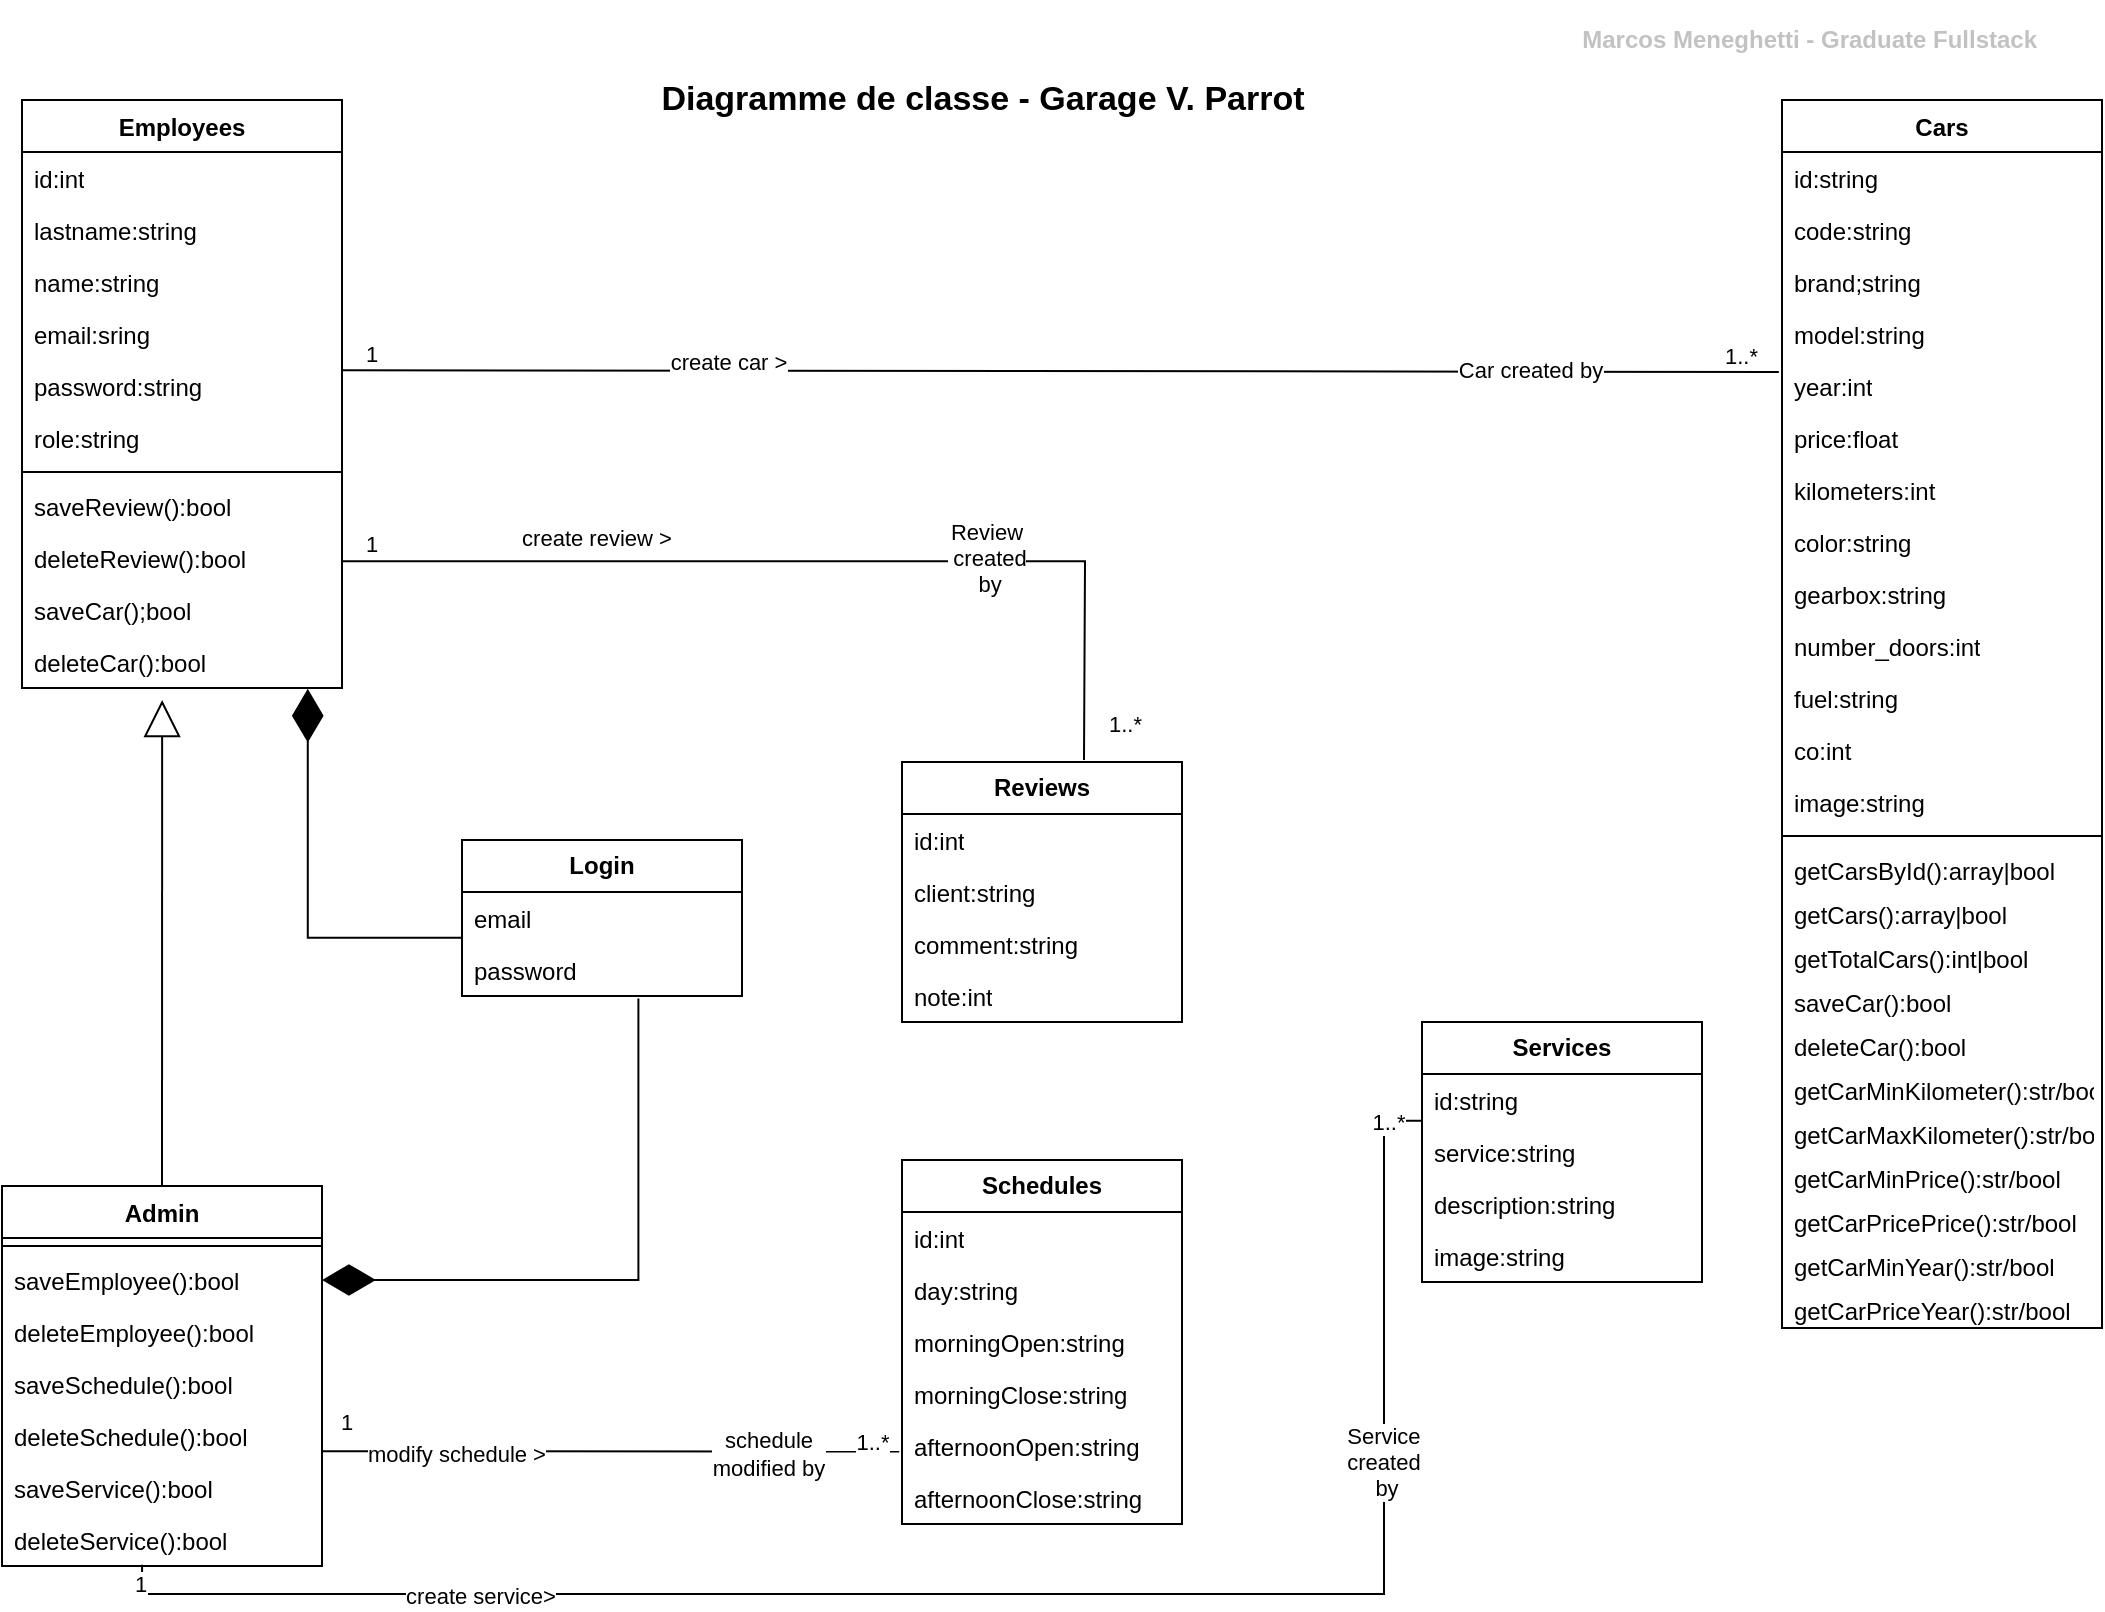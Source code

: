 <mxfile version="21.6.5" type="device">
  <diagram name="Page-1" id="c4acf3e9-155e-7222-9cf6-157b1a14988f">
    <mxGraphModel dx="1036" dy="606" grid="1" gridSize="10" guides="1" tooltips="1" connect="1" arrows="1" fold="1" page="1" pageScale="1" pageWidth="1169" pageHeight="827" background="none" math="0" shadow="0">
      <root>
        <mxCell id="0" />
        <mxCell id="1" parent="0" />
        <mxCell id="53FlVlRFDSj_RtPamVcs-13" value="&lt;b&gt;Services&lt;/b&gt;" style="swimlane;fontStyle=0;childLayout=stackLayout;horizontal=1;startSize=26;fillColor=none;horizontalStack=0;resizeParent=1;resizeParentMax=0;resizeLast=0;collapsible=1;marginBottom=0;whiteSpace=wrap;html=1;" parent="1" vertex="1">
          <mxGeometry x="780" y="524" width="140" height="130" as="geometry" />
        </mxCell>
        <mxCell id="53FlVlRFDSj_RtPamVcs-14" value="id:string" style="text;strokeColor=none;fillColor=none;align=left;verticalAlign=top;spacingLeft=4;spacingRight=4;overflow=hidden;rotatable=0;points=[[0,0.5],[1,0.5]];portConstraint=eastwest;whiteSpace=wrap;html=1;" parent="53FlVlRFDSj_RtPamVcs-13" vertex="1">
          <mxGeometry y="26" width="140" height="26" as="geometry" />
        </mxCell>
        <mxCell id="53FlVlRFDSj_RtPamVcs-15" value="service:string" style="text;strokeColor=none;fillColor=none;align=left;verticalAlign=top;spacingLeft=4;spacingRight=4;overflow=hidden;rotatable=0;points=[[0,0.5],[1,0.5]];portConstraint=eastwest;whiteSpace=wrap;html=1;" parent="53FlVlRFDSj_RtPamVcs-13" vertex="1">
          <mxGeometry y="52" width="140" height="26" as="geometry" />
        </mxCell>
        <mxCell id="53FlVlRFDSj_RtPamVcs-16" value="description:string&lt;br&gt;" style="text;strokeColor=none;fillColor=none;align=left;verticalAlign=top;spacingLeft=4;spacingRight=4;overflow=hidden;rotatable=0;points=[[0,0.5],[1,0.5]];portConstraint=eastwest;whiteSpace=wrap;html=1;" parent="53FlVlRFDSj_RtPamVcs-13" vertex="1">
          <mxGeometry y="78" width="140" height="26" as="geometry" />
        </mxCell>
        <mxCell id="lZW8MPcfNKG7ufnOLVbW-39" value="image:string" style="text;strokeColor=none;fillColor=none;align=left;verticalAlign=top;spacingLeft=4;spacingRight=4;overflow=hidden;rotatable=0;points=[[0,0.5],[1,0.5]];portConstraint=eastwest;whiteSpace=wrap;html=1;" parent="53FlVlRFDSj_RtPamVcs-13" vertex="1">
          <mxGeometry y="104" width="140" height="26" as="geometry" />
        </mxCell>
        <mxCell id="53FlVlRFDSj_RtPamVcs-17" value="&lt;b&gt;Schedules&lt;/b&gt;" style="swimlane;fontStyle=0;childLayout=stackLayout;horizontal=1;startSize=26;fillColor=none;horizontalStack=0;resizeParent=1;resizeParentMax=0;resizeLast=0;collapsible=1;marginBottom=0;whiteSpace=wrap;html=1;" parent="1" vertex="1">
          <mxGeometry x="520" y="593" width="140" height="182" as="geometry" />
        </mxCell>
        <mxCell id="53FlVlRFDSj_RtPamVcs-18" value="id:int" style="text;strokeColor=none;fillColor=none;align=left;verticalAlign=top;spacingLeft=4;spacingRight=4;overflow=hidden;rotatable=0;points=[[0,0.5],[1,0.5]];portConstraint=eastwest;whiteSpace=wrap;html=1;" parent="53FlVlRFDSj_RtPamVcs-17" vertex="1">
          <mxGeometry y="26" width="140" height="26" as="geometry" />
        </mxCell>
        <mxCell id="53FlVlRFDSj_RtPamVcs-19" value="day:string" style="text;strokeColor=none;fillColor=none;align=left;verticalAlign=top;spacingLeft=4;spacingRight=4;overflow=hidden;rotatable=0;points=[[0,0.5],[1,0.5]];portConstraint=eastwest;whiteSpace=wrap;html=1;" parent="53FlVlRFDSj_RtPamVcs-17" vertex="1">
          <mxGeometry y="52" width="140" height="26" as="geometry" />
        </mxCell>
        <mxCell id="53FlVlRFDSj_RtPamVcs-20" value="morningOpen:string" style="text;strokeColor=none;fillColor=none;align=left;verticalAlign=top;spacingLeft=4;spacingRight=4;overflow=hidden;rotatable=0;points=[[0,0.5],[1,0.5]];portConstraint=eastwest;whiteSpace=wrap;html=1;" parent="53FlVlRFDSj_RtPamVcs-17" vertex="1">
          <mxGeometry y="78" width="140" height="26" as="geometry" />
        </mxCell>
        <mxCell id="53FlVlRFDSj_RtPamVcs-23" value="morningClose:string" style="text;strokeColor=none;fillColor=none;align=left;verticalAlign=top;spacingLeft=4;spacingRight=4;overflow=hidden;rotatable=0;points=[[0,0.5],[1,0.5]];portConstraint=eastwest;whiteSpace=wrap;html=1;" parent="53FlVlRFDSj_RtPamVcs-17" vertex="1">
          <mxGeometry y="104" width="140" height="26" as="geometry" />
        </mxCell>
        <mxCell id="53FlVlRFDSj_RtPamVcs-22" value="afternoonOpen:string" style="text;strokeColor=none;fillColor=none;align=left;verticalAlign=top;spacingLeft=4;spacingRight=4;overflow=hidden;rotatable=0;points=[[0,0.5],[1,0.5]];portConstraint=eastwest;whiteSpace=wrap;html=1;" parent="53FlVlRFDSj_RtPamVcs-17" vertex="1">
          <mxGeometry y="130" width="140" height="26" as="geometry" />
        </mxCell>
        <mxCell id="53FlVlRFDSj_RtPamVcs-21" value="afternoonClose:string" style="text;strokeColor=none;fillColor=none;align=left;verticalAlign=top;spacingLeft=4;spacingRight=4;overflow=hidden;rotatable=0;points=[[0,0.5],[1,0.5]];portConstraint=eastwest;whiteSpace=wrap;html=1;" parent="53FlVlRFDSj_RtPamVcs-17" vertex="1">
          <mxGeometry y="156" width="140" height="26" as="geometry" />
        </mxCell>
        <mxCell id="53FlVlRFDSj_RtPamVcs-39" value="Employees" style="swimlane;fontStyle=1;align=center;verticalAlign=top;childLayout=stackLayout;horizontal=1;startSize=26;horizontalStack=0;resizeParent=1;resizeParentMax=0;resizeLast=0;collapsible=1;marginBottom=0;whiteSpace=wrap;html=1;" parent="1" vertex="1">
          <mxGeometry x="80" y="63" width="160" height="294" as="geometry" />
        </mxCell>
        <mxCell id="53FlVlRFDSj_RtPamVcs-40" value="id:int" style="text;strokeColor=none;fillColor=none;align=left;verticalAlign=top;spacingLeft=4;spacingRight=4;overflow=hidden;rotatable=0;points=[[0,0.5],[1,0.5]];portConstraint=eastwest;whiteSpace=wrap;html=1;" parent="53FlVlRFDSj_RtPamVcs-39" vertex="1">
          <mxGeometry y="26" width="160" height="26" as="geometry" />
        </mxCell>
        <mxCell id="53FlVlRFDSj_RtPamVcs-48" value="lastname:string" style="text;strokeColor=none;fillColor=none;align=left;verticalAlign=top;spacingLeft=4;spacingRight=4;overflow=hidden;rotatable=0;points=[[0,0.5],[1,0.5]];portConstraint=eastwest;whiteSpace=wrap;html=1;" parent="53FlVlRFDSj_RtPamVcs-39" vertex="1">
          <mxGeometry y="52" width="160" height="26" as="geometry" />
        </mxCell>
        <mxCell id="53FlVlRFDSj_RtPamVcs-47" value="name:string" style="text;strokeColor=none;fillColor=none;align=left;verticalAlign=top;spacingLeft=4;spacingRight=4;overflow=hidden;rotatable=0;points=[[0,0.5],[1,0.5]];portConstraint=eastwest;whiteSpace=wrap;html=1;" parent="53FlVlRFDSj_RtPamVcs-39" vertex="1">
          <mxGeometry y="78" width="160" height="26" as="geometry" />
        </mxCell>
        <mxCell id="53FlVlRFDSj_RtPamVcs-45" value="email:sring" style="text;strokeColor=none;fillColor=none;align=left;verticalAlign=top;spacingLeft=4;spacingRight=4;overflow=hidden;rotatable=0;points=[[0,0.5],[1,0.5]];portConstraint=eastwest;whiteSpace=wrap;html=1;" parent="53FlVlRFDSj_RtPamVcs-39" vertex="1">
          <mxGeometry y="104" width="160" height="26" as="geometry" />
        </mxCell>
        <mxCell id="53FlVlRFDSj_RtPamVcs-44" value="password:string" style="text;strokeColor=none;fillColor=none;align=left;verticalAlign=top;spacingLeft=4;spacingRight=4;overflow=hidden;rotatable=0;points=[[0,0.5],[1,0.5]];portConstraint=eastwest;whiteSpace=wrap;html=1;" parent="53FlVlRFDSj_RtPamVcs-39" vertex="1">
          <mxGeometry y="130" width="160" height="26" as="geometry" />
        </mxCell>
        <mxCell id="lZW8MPcfNKG7ufnOLVbW-33" value="role:string" style="text;strokeColor=none;fillColor=none;align=left;verticalAlign=top;spacingLeft=4;spacingRight=4;overflow=hidden;rotatable=0;points=[[0,0.5],[1,0.5]];portConstraint=eastwest;whiteSpace=wrap;html=1;" parent="53FlVlRFDSj_RtPamVcs-39" vertex="1">
          <mxGeometry y="156" width="160" height="26" as="geometry" />
        </mxCell>
        <mxCell id="53FlVlRFDSj_RtPamVcs-41" value="" style="line;strokeWidth=1;fillColor=none;align=left;verticalAlign=middle;spacingTop=-1;spacingLeft=3;spacingRight=3;rotatable=0;labelPosition=right;points=[];portConstraint=eastwest;strokeColor=inherit;" parent="53FlVlRFDSj_RtPamVcs-39" vertex="1">
          <mxGeometry y="182" width="160" height="8" as="geometry" />
        </mxCell>
        <mxCell id="53FlVlRFDSj_RtPamVcs-42" value="saveReview():bool" style="text;strokeColor=none;fillColor=none;align=left;verticalAlign=top;spacingLeft=4;spacingRight=4;overflow=hidden;rotatable=0;points=[[0,0.5],[1,0.5]];portConstraint=eastwest;whiteSpace=wrap;html=1;" parent="53FlVlRFDSj_RtPamVcs-39" vertex="1">
          <mxGeometry y="190" width="160" height="26" as="geometry" />
        </mxCell>
        <mxCell id="jp3fMDy3cj_2V2bVGMQW-10" value="deleteReview():bool" style="text;strokeColor=none;fillColor=none;align=left;verticalAlign=top;spacingLeft=4;spacingRight=4;overflow=hidden;rotatable=0;points=[[0,0.5],[1,0.5]];portConstraint=eastwest;whiteSpace=wrap;html=1;" parent="53FlVlRFDSj_RtPamVcs-39" vertex="1">
          <mxGeometry y="216" width="160" height="26" as="geometry" />
        </mxCell>
        <mxCell id="53FlVlRFDSj_RtPamVcs-43" value="saveCar();bool" style="text;strokeColor=none;fillColor=none;align=left;verticalAlign=top;spacingLeft=4;spacingRight=4;overflow=hidden;rotatable=0;points=[[0,0.5],[1,0.5]];portConstraint=eastwest;whiteSpace=wrap;html=1;" parent="53FlVlRFDSj_RtPamVcs-39" vertex="1">
          <mxGeometry y="242" width="160" height="26" as="geometry" />
        </mxCell>
        <mxCell id="jp3fMDy3cj_2V2bVGMQW-9" value="deleteCar():bool" style="text;strokeColor=none;fillColor=none;align=left;verticalAlign=top;spacingLeft=4;spacingRight=4;overflow=hidden;rotatable=0;points=[[0,0.5],[1,0.5]];portConstraint=eastwest;whiteSpace=wrap;html=1;" parent="53FlVlRFDSj_RtPamVcs-39" vertex="1">
          <mxGeometry y="268" width="160" height="26" as="geometry" />
        </mxCell>
        <mxCell id="53FlVlRFDSj_RtPamVcs-49" value="Admin" style="swimlane;fontStyle=1;align=center;verticalAlign=top;childLayout=stackLayout;horizontal=1;startSize=26;horizontalStack=0;resizeParent=1;resizeParentMax=0;resizeLast=0;collapsible=1;marginBottom=0;whiteSpace=wrap;html=1;" parent="1" vertex="1">
          <mxGeometry x="70" y="606" width="160" height="190" as="geometry" />
        </mxCell>
        <mxCell id="53FlVlRFDSj_RtPamVcs-56" value="" style="line;strokeWidth=1;fillColor=none;align=left;verticalAlign=middle;spacingTop=-1;spacingLeft=3;spacingRight=3;rotatable=0;labelPosition=right;points=[];portConstraint=eastwest;strokeColor=inherit;" parent="53FlVlRFDSj_RtPamVcs-49" vertex="1">
          <mxGeometry y="26" width="160" height="8" as="geometry" />
        </mxCell>
        <mxCell id="53FlVlRFDSj_RtPamVcs-57" value="saveEmployee():bool" style="text;strokeColor=none;fillColor=none;align=left;verticalAlign=top;spacingLeft=4;spacingRight=4;overflow=hidden;rotatable=0;points=[[0,0.5],[1,0.5]];portConstraint=eastwest;whiteSpace=wrap;html=1;" parent="53FlVlRFDSj_RtPamVcs-49" vertex="1">
          <mxGeometry y="34" width="160" height="26" as="geometry" />
        </mxCell>
        <mxCell id="jp3fMDy3cj_2V2bVGMQW-17" value="deleteEmployee():bool" style="text;strokeColor=none;fillColor=none;align=left;verticalAlign=top;spacingLeft=4;spacingRight=4;overflow=hidden;rotatable=0;points=[[0,0.5],[1,0.5]];portConstraint=eastwest;whiteSpace=wrap;html=1;" parent="53FlVlRFDSj_RtPamVcs-49" vertex="1">
          <mxGeometry y="60" width="160" height="26" as="geometry" />
        </mxCell>
        <mxCell id="53FlVlRFDSj_RtPamVcs-58" value="saveSchedule():bool" style="text;strokeColor=none;fillColor=none;align=left;verticalAlign=top;spacingLeft=4;spacingRight=4;overflow=hidden;rotatable=0;points=[[0,0.5],[1,0.5]];portConstraint=eastwest;whiteSpace=wrap;html=1;" parent="53FlVlRFDSj_RtPamVcs-49" vertex="1">
          <mxGeometry y="86" width="160" height="26" as="geometry" />
        </mxCell>
        <mxCell id="jp3fMDy3cj_2V2bVGMQW-16" value="deleteSchedule():bool" style="text;strokeColor=none;fillColor=none;align=left;verticalAlign=top;spacingLeft=4;spacingRight=4;overflow=hidden;rotatable=0;points=[[0,0.5],[1,0.5]];portConstraint=eastwest;whiteSpace=wrap;html=1;" parent="53FlVlRFDSj_RtPamVcs-49" vertex="1">
          <mxGeometry y="112" width="160" height="26" as="geometry" />
        </mxCell>
        <mxCell id="53FlVlRFDSj_RtPamVcs-62" value="saveService():bool" style="text;strokeColor=none;fillColor=none;align=left;verticalAlign=top;spacingLeft=4;spacingRight=4;overflow=hidden;rotatable=0;points=[[0,0.5],[1,0.5]];portConstraint=eastwest;whiteSpace=wrap;html=1;" parent="53FlVlRFDSj_RtPamVcs-49" vertex="1">
          <mxGeometry y="138" width="160" height="26" as="geometry" />
        </mxCell>
        <mxCell id="jp3fMDy3cj_2V2bVGMQW-13" value="deleteService():bool" style="text;strokeColor=none;fillColor=none;align=left;verticalAlign=top;spacingLeft=4;spacingRight=4;overflow=hidden;rotatable=0;points=[[0,0.5],[1,0.5]];portConstraint=eastwest;whiteSpace=wrap;html=1;" parent="53FlVlRFDSj_RtPamVcs-49" vertex="1">
          <mxGeometry y="164" width="160" height="26" as="geometry" />
        </mxCell>
        <mxCell id="53FlVlRFDSj_RtPamVcs-61" value="" style="endArrow=block;endSize=16;endFill=0;html=1;rounded=0;exitX=0.5;exitY=0;exitDx=0;exitDy=0;entryX=0.438;entryY=1.231;entryDx=0;entryDy=0;entryPerimeter=0;" parent="1" source="53FlVlRFDSj_RtPamVcs-49" target="jp3fMDy3cj_2V2bVGMQW-9" edge="1">
          <mxGeometry width="160" relative="1" as="geometry">
            <mxPoint x="980" y="563" as="sourcePoint" />
            <mxPoint x="149.12" y="384.664" as="targetPoint" />
          </mxGeometry>
        </mxCell>
        <mxCell id="53FlVlRFDSj_RtPamVcs-63" value="&lt;font style=&quot;font-size: 17px;&quot;&gt;Diagramme de classe - Garage V. Parrot&lt;/font&gt;" style="text;align=center;fontStyle=1;verticalAlign=middle;spacingLeft=3;spacingRight=3;strokeColor=none;rotatable=0;points=[[0,0.5],[1,0.5]];portConstraint=eastwest;html=1;" parent="1" vertex="1">
          <mxGeometry x="390" y="43" width="340" height="40" as="geometry" />
        </mxCell>
        <mxCell id="53FlVlRFDSj_RtPamVcs-64" value="&lt;b&gt;Reviews&lt;/b&gt;" style="swimlane;fontStyle=0;childLayout=stackLayout;horizontal=1;startSize=26;fillColor=none;horizontalStack=0;resizeParent=1;resizeParentMax=0;resizeLast=0;collapsible=1;marginBottom=0;whiteSpace=wrap;html=1;" parent="1" vertex="1">
          <mxGeometry x="520" y="394" width="140" height="130" as="geometry">
            <mxRectangle x="530" y="401" width="90" height="30" as="alternateBounds" />
          </mxGeometry>
        </mxCell>
        <mxCell id="53FlVlRFDSj_RtPamVcs-65" value="id:int" style="text;strokeColor=none;fillColor=none;align=left;verticalAlign=top;spacingLeft=4;spacingRight=4;overflow=hidden;rotatable=0;points=[[0,0.5],[1,0.5]];portConstraint=eastwest;whiteSpace=wrap;html=1;" parent="53FlVlRFDSj_RtPamVcs-64" vertex="1">
          <mxGeometry y="26" width="140" height="26" as="geometry" />
        </mxCell>
        <mxCell id="53FlVlRFDSj_RtPamVcs-70" value="client:string" style="text;strokeColor=none;fillColor=none;align=left;verticalAlign=top;spacingLeft=4;spacingRight=4;overflow=hidden;rotatable=0;points=[[0,0.5],[1,0.5]];portConstraint=eastwest;whiteSpace=wrap;html=1;" parent="53FlVlRFDSj_RtPamVcs-64" vertex="1">
          <mxGeometry y="52" width="140" height="26" as="geometry" />
        </mxCell>
        <mxCell id="53FlVlRFDSj_RtPamVcs-71" value="comment:string" style="text;strokeColor=none;fillColor=none;align=left;verticalAlign=top;spacingLeft=4;spacingRight=4;overflow=hidden;rotatable=0;points=[[0,0.5],[1,0.5]];portConstraint=eastwest;whiteSpace=wrap;html=1;" parent="53FlVlRFDSj_RtPamVcs-64" vertex="1">
          <mxGeometry y="78" width="140" height="26" as="geometry" />
        </mxCell>
        <mxCell id="53FlVlRFDSj_RtPamVcs-72" value="note:int" style="text;strokeColor=none;fillColor=none;align=left;verticalAlign=top;spacingLeft=4;spacingRight=4;overflow=hidden;rotatable=0;points=[[0,0.5],[1,0.5]];portConstraint=eastwest;whiteSpace=wrap;html=1;" parent="53FlVlRFDSj_RtPamVcs-64" vertex="1">
          <mxGeometry y="104" width="140" height="26" as="geometry" />
        </mxCell>
        <mxCell id="53FlVlRFDSj_RtPamVcs-79" value="" style="endArrow=none;html=1;rounded=0;entryX=-0.01;entryY=0.231;entryDx=0;entryDy=0;entryPerimeter=0;exitX=1.002;exitY=0.196;exitDx=0;exitDy=0;exitPerimeter=0;strokeColor=default;" parent="1" source="53FlVlRFDSj_RtPamVcs-44" target="53FlVlRFDSj_RtPamVcs-30" edge="1">
          <mxGeometry relative="1" as="geometry">
            <mxPoint x="220" y="193" as="sourcePoint" />
            <mxPoint x="930" y="203" as="targetPoint" />
          </mxGeometry>
        </mxCell>
        <mxCell id="53FlVlRFDSj_RtPamVcs-80" value="1" style="edgeLabel;resizable=0;html=1;align=left;verticalAlign=bottom;" parent="53FlVlRFDSj_RtPamVcs-79" connectable="0" vertex="1">
          <mxGeometry x="-1" relative="1" as="geometry">
            <mxPoint x="10" as="offset" />
          </mxGeometry>
        </mxCell>
        <mxCell id="53FlVlRFDSj_RtPamVcs-81" value="1..*" style="edgeLabel;resizable=0;html=1;align=right;verticalAlign=bottom;" parent="53FlVlRFDSj_RtPamVcs-79" connectable="0" vertex="1">
          <mxGeometry x="1" relative="1" as="geometry">
            <mxPoint x="-10" as="offset" />
          </mxGeometry>
        </mxCell>
        <mxCell id="53FlVlRFDSj_RtPamVcs-100" value="create car &amp;gt;" style="edgeLabel;html=1;align=center;verticalAlign=middle;resizable=0;points=[];arcSize=59;" parent="53FlVlRFDSj_RtPamVcs-79" vertex="1" connectable="0">
          <mxGeometry x="-0.023" y="1" relative="1" as="geometry">
            <mxPoint x="-159" y="-4" as="offset" />
          </mxGeometry>
        </mxCell>
        <mxCell id="jp3fMDy3cj_2V2bVGMQW-1" value="Car created by" style="edgeLabel;html=1;align=center;verticalAlign=middle;resizable=0;points=[];" parent="53FlVlRFDSj_RtPamVcs-79" vertex="1" connectable="0">
          <mxGeometry x="0.651" y="1" relative="1" as="geometry">
            <mxPoint as="offset" />
          </mxGeometry>
        </mxCell>
        <mxCell id="53FlVlRFDSj_RtPamVcs-85" value="" style="endArrow=none;html=1;edgeStyle=orthogonalEdgeStyle;rounded=0;exitX=0.999;exitY=0.563;exitDx=0;exitDy=0;exitPerimeter=0;" parent="1" source="jp3fMDy3cj_2V2bVGMQW-10" edge="1">
          <mxGeometry relative="1" as="geometry">
            <mxPoint x="250" y="313" as="sourcePoint" />
            <mxPoint x="611" y="393" as="targetPoint" />
          </mxGeometry>
        </mxCell>
        <mxCell id="53FlVlRFDSj_RtPamVcs-86" value="1" style="edgeLabel;resizable=0;html=1;align=left;verticalAlign=bottom;" parent="53FlVlRFDSj_RtPamVcs-85" connectable="0" vertex="1">
          <mxGeometry x="-1" relative="1" as="geometry">
            <mxPoint x="10" as="offset" />
          </mxGeometry>
        </mxCell>
        <mxCell id="53FlVlRFDSj_RtPamVcs-87" value="1..*" style="edgeLabel;resizable=0;html=1;align=right;verticalAlign=bottom;" parent="53FlVlRFDSj_RtPamVcs-85" connectable="0" vertex="1">
          <mxGeometry x="1" relative="1" as="geometry">
            <mxPoint x="29" y="-9" as="offset" />
          </mxGeometry>
        </mxCell>
        <mxCell id="53FlVlRFDSj_RtPamVcs-102" value="create review &amp;gt;" style="edgeLabel;html=1;align=center;verticalAlign=middle;resizable=0;points=[];" parent="53FlVlRFDSj_RtPamVcs-85" vertex="1" connectable="0">
          <mxGeometry x="0.25" relative="1" as="geometry">
            <mxPoint x="-168" y="-12" as="offset" />
          </mxGeometry>
        </mxCell>
        <mxCell id="jp3fMDy3cj_2V2bVGMQW-2" value="Review&lt;br&gt;&amp;nbsp;created&lt;br&gt;&amp;nbsp;by" style="edgeLabel;html=1;align=center;verticalAlign=middle;resizable=0;points=[];" parent="53FlVlRFDSj_RtPamVcs-85" vertex="1" connectable="0">
          <mxGeometry x="0.541" y="2" relative="1" as="geometry">
            <mxPoint x="-41" as="offset" />
          </mxGeometry>
        </mxCell>
        <mxCell id="53FlVlRFDSj_RtPamVcs-98" value="&lt;font color=&quot;#c2c2c2&quot; style=&quot;font-size: 12px;&quot;&gt;Marcos Meneghetti - Graduate Fullstack&amp;nbsp;&lt;/font&gt;" style="text;align=center;fontStyle=1;verticalAlign=middle;spacingLeft=3;spacingRight=3;strokeColor=none;rotatable=0;points=[[0,0.5],[1,0.5]];portConstraint=eastwest;html=1;" parent="1" vertex="1">
          <mxGeometry x="830" y="13" width="290" height="40" as="geometry" />
        </mxCell>
        <mxCell id="jp3fMDy3cj_2V2bVGMQW-26" value="" style="endArrow=none;html=1;rounded=0;exitX=1;exitY=0.795;exitDx=0;exitDy=0;exitPerimeter=0;entryX=-0.01;entryY=0.604;entryDx=0;entryDy=0;entryPerimeter=0;" parent="1" source="jp3fMDy3cj_2V2bVGMQW-16" target="53FlVlRFDSj_RtPamVcs-22" edge="1">
          <mxGeometry width="50" height="50" relative="1" as="geometry">
            <mxPoint x="390" y="683" as="sourcePoint" />
            <mxPoint x="440" y="633" as="targetPoint" />
          </mxGeometry>
        </mxCell>
        <mxCell id="jp3fMDy3cj_2V2bVGMQW-27" value="modify schedule &amp;gt;" style="edgeLabel;html=1;align=center;verticalAlign=middle;resizable=0;points=[];" parent="jp3fMDy3cj_2V2bVGMQW-26" vertex="1" connectable="0">
          <mxGeometry x="-0.589" y="-3" relative="1" as="geometry">
            <mxPoint x="7" y="-2" as="offset" />
          </mxGeometry>
        </mxCell>
        <mxCell id="jp3fMDy3cj_2V2bVGMQW-28" value="schedule&lt;br&gt;modified by" style="edgeLabel;html=1;align=center;verticalAlign=middle;resizable=0;points=[];" parent="jp3fMDy3cj_2V2bVGMQW-26" vertex="1" connectable="0">
          <mxGeometry x="0.574" y="-1" relative="1" as="geometry">
            <mxPoint x="-4" as="offset" />
          </mxGeometry>
        </mxCell>
        <mxCell id="jp3fMDy3cj_2V2bVGMQW-35" value="1" style="edgeLabel;html=1;align=center;verticalAlign=middle;resizable=0;points=[];" parent="jp3fMDy3cj_2V2bVGMQW-26" vertex="1" connectable="0">
          <mxGeometry x="-0.921" y="1" relative="1" as="geometry">
            <mxPoint y="-14" as="offset" />
          </mxGeometry>
        </mxCell>
        <mxCell id="jp3fMDy3cj_2V2bVGMQW-36" value="1..*" style="edgeLabel;html=1;align=center;verticalAlign=middle;resizable=0;points=[];" parent="jp3fMDy3cj_2V2bVGMQW-26" vertex="1" connectable="0">
          <mxGeometry x="0.907" y="-3" relative="1" as="geometry">
            <mxPoint y="-8" as="offset" />
          </mxGeometry>
        </mxCell>
        <mxCell id="jp3fMDy3cj_2V2bVGMQW-29" value="" style="endArrow=none;html=1;rounded=0;entryX=0.002;entryY=0.901;entryDx=0;entryDy=0;exitX=0.444;exitY=0.974;exitDx=0;exitDy=0;exitPerimeter=0;edgeStyle=orthogonalEdgeStyle;entryPerimeter=0;" parent="1" target="53FlVlRFDSj_RtPamVcs-14" edge="1">
          <mxGeometry width="50" height="50" relative="1" as="geometry">
            <mxPoint x="140.04" y="795.324" as="sourcePoint" />
            <mxPoint x="760" y="573" as="targetPoint" />
            <Array as="points">
              <mxPoint x="140" y="810" />
              <mxPoint x="761" y="810" />
              <mxPoint x="761" y="573" />
            </Array>
          </mxGeometry>
        </mxCell>
        <mxCell id="jp3fMDy3cj_2V2bVGMQW-30" value="create service&amp;gt;" style="edgeLabel;html=1;align=center;verticalAlign=middle;resizable=0;points=[];" parent="jp3fMDy3cj_2V2bVGMQW-29" vertex="1" connectable="0">
          <mxGeometry x="-0.589" y="-3" relative="1" as="geometry">
            <mxPoint y="-2" as="offset" />
          </mxGeometry>
        </mxCell>
        <mxCell id="jp3fMDy3cj_2V2bVGMQW-31" value="Service&amp;nbsp;&lt;br&gt;created&amp;nbsp;&lt;br&gt;by" style="edgeLabel;html=1;align=center;verticalAlign=middle;resizable=0;points=[];" parent="jp3fMDy3cj_2V2bVGMQW-29" vertex="1" connectable="0">
          <mxGeometry x="0.574" y="-1" relative="1" as="geometry">
            <mxPoint as="offset" />
          </mxGeometry>
        </mxCell>
        <mxCell id="jp3fMDy3cj_2V2bVGMQW-32" value="1" style="edgeLabel;html=1;align=center;verticalAlign=middle;resizable=0;points=[];" parent="jp3fMDy3cj_2V2bVGMQW-29" vertex="1" connectable="0">
          <mxGeometry x="-0.977" y="-1" relative="1" as="geometry">
            <mxPoint y="-1" as="offset" />
          </mxGeometry>
        </mxCell>
        <mxCell id="jp3fMDy3cj_2V2bVGMQW-34" value="1..*" style="edgeLabel;html=1;align=center;verticalAlign=middle;resizable=0;points=[];" parent="jp3fMDy3cj_2V2bVGMQW-29" vertex="1" connectable="0">
          <mxGeometry x="0.961" relative="1" as="geometry">
            <mxPoint as="offset" />
          </mxGeometry>
        </mxCell>
        <mxCell id="lZW8MPcfNKG7ufnOLVbW-1" value="Cars&lt;br&gt;" style="swimlane;fontStyle=1;align=center;verticalAlign=top;childLayout=stackLayout;horizontal=1;startSize=26;horizontalStack=0;resizeParent=1;resizeParentMax=0;resizeLast=0;collapsible=1;marginBottom=0;whiteSpace=wrap;html=1;" parent="1" vertex="1">
          <mxGeometry x="960" y="63" width="160" height="614" as="geometry" />
        </mxCell>
        <mxCell id="53FlVlRFDSj_RtPamVcs-25" value="id:string" style="text;strokeColor=none;fillColor=none;align=left;verticalAlign=top;spacingLeft=4;spacingRight=4;overflow=hidden;rotatable=0;points=[[0,0.5],[1,0.5]];portConstraint=eastwest;whiteSpace=wrap;html=1;" parent="lZW8MPcfNKG7ufnOLVbW-1" vertex="1">
          <mxGeometry y="26" width="160" height="26" as="geometry" />
        </mxCell>
        <mxCell id="53FlVlRFDSj_RtPamVcs-26" value="code:string" style="text;strokeColor=none;fillColor=none;align=left;verticalAlign=top;spacingLeft=4;spacingRight=4;overflow=hidden;rotatable=0;points=[[0,0.5],[1,0.5]];portConstraint=eastwest;whiteSpace=wrap;html=1;" parent="lZW8MPcfNKG7ufnOLVbW-1" vertex="1">
          <mxGeometry y="52" width="160" height="26" as="geometry" />
        </mxCell>
        <mxCell id="53FlVlRFDSj_RtPamVcs-28" value="brand;string" style="text;strokeColor=none;fillColor=none;align=left;verticalAlign=top;spacingLeft=4;spacingRight=4;overflow=hidden;rotatable=0;points=[[0,0.5],[1,0.5]];portConstraint=eastwest;whiteSpace=wrap;html=1;" parent="lZW8MPcfNKG7ufnOLVbW-1" vertex="1">
          <mxGeometry y="78" width="160" height="26" as="geometry" />
        </mxCell>
        <mxCell id="53FlVlRFDSj_RtPamVcs-29" value="model:string" style="text;strokeColor=none;fillColor=none;align=left;verticalAlign=top;spacingLeft=4;spacingRight=4;overflow=hidden;rotatable=0;points=[[0,0.5],[1,0.5]];portConstraint=eastwest;whiteSpace=wrap;html=1;" parent="lZW8MPcfNKG7ufnOLVbW-1" vertex="1">
          <mxGeometry y="104" width="160" height="26" as="geometry" />
        </mxCell>
        <mxCell id="53FlVlRFDSj_RtPamVcs-30" value="year:int" style="text;strokeColor=none;fillColor=none;align=left;verticalAlign=top;spacingLeft=4;spacingRight=4;overflow=hidden;rotatable=0;points=[[0,0.5],[1,0.5]];portConstraint=eastwest;whiteSpace=wrap;html=1;" parent="lZW8MPcfNKG7ufnOLVbW-1" vertex="1">
          <mxGeometry y="130" width="160" height="26" as="geometry" />
        </mxCell>
        <mxCell id="53FlVlRFDSj_RtPamVcs-31" value="price:float" style="text;strokeColor=none;fillColor=none;align=left;verticalAlign=top;spacingLeft=4;spacingRight=4;overflow=hidden;rotatable=0;points=[[0,0.5],[1,0.5]];portConstraint=eastwest;whiteSpace=wrap;html=1;" parent="lZW8MPcfNKG7ufnOLVbW-1" vertex="1">
          <mxGeometry y="156" width="160" height="26" as="geometry" />
        </mxCell>
        <mxCell id="53FlVlRFDSj_RtPamVcs-32" value="kilometers:int" style="text;strokeColor=none;fillColor=none;align=left;verticalAlign=top;spacingLeft=4;spacingRight=4;overflow=hidden;rotatable=0;points=[[0,0.5],[1,0.5]];portConstraint=eastwest;whiteSpace=wrap;html=1;" parent="lZW8MPcfNKG7ufnOLVbW-1" vertex="1">
          <mxGeometry y="182" width="160" height="26" as="geometry" />
        </mxCell>
        <mxCell id="53FlVlRFDSj_RtPamVcs-33" value="color:string" style="text;strokeColor=none;fillColor=none;align=left;verticalAlign=top;spacingLeft=4;spacingRight=4;overflow=hidden;rotatable=0;points=[[0,0.5],[1,0.5]];portConstraint=eastwest;whiteSpace=wrap;html=1;" parent="lZW8MPcfNKG7ufnOLVbW-1" vertex="1">
          <mxGeometry y="208" width="160" height="26" as="geometry" />
        </mxCell>
        <mxCell id="53FlVlRFDSj_RtPamVcs-34" value="gearbox:string" style="text;strokeColor=none;fillColor=none;align=left;verticalAlign=top;spacingLeft=4;spacingRight=4;overflow=hidden;rotatable=0;points=[[0,0.5],[1,0.5]];portConstraint=eastwest;whiteSpace=wrap;html=1;" parent="lZW8MPcfNKG7ufnOLVbW-1" vertex="1">
          <mxGeometry y="234" width="160" height="26" as="geometry" />
        </mxCell>
        <mxCell id="53FlVlRFDSj_RtPamVcs-35" value="number_doors:int" style="text;strokeColor=none;fillColor=none;align=left;verticalAlign=top;spacingLeft=4;spacingRight=4;overflow=hidden;rotatable=0;points=[[0,0.5],[1,0.5]];portConstraint=eastwest;whiteSpace=wrap;html=1;" parent="lZW8MPcfNKG7ufnOLVbW-1" vertex="1">
          <mxGeometry y="260" width="160" height="26" as="geometry" />
        </mxCell>
        <mxCell id="53FlVlRFDSj_RtPamVcs-36" value="fuel:string" style="text;strokeColor=none;fillColor=none;align=left;verticalAlign=top;spacingLeft=4;spacingRight=4;overflow=hidden;rotatable=0;points=[[0,0.5],[1,0.5]];portConstraint=eastwest;whiteSpace=wrap;html=1;" parent="lZW8MPcfNKG7ufnOLVbW-1" vertex="1">
          <mxGeometry y="286" width="160" height="26" as="geometry" />
        </mxCell>
        <mxCell id="lZW8MPcfNKG7ufnOLVbW-16" value="co:int" style="text;strokeColor=none;fillColor=none;align=left;verticalAlign=top;spacingLeft=4;spacingRight=4;overflow=hidden;rotatable=0;points=[[0,0.5],[1,0.5]];portConstraint=eastwest;whiteSpace=wrap;html=1;" parent="lZW8MPcfNKG7ufnOLVbW-1" vertex="1">
          <mxGeometry y="312" width="160" height="26" as="geometry" />
        </mxCell>
        <mxCell id="53FlVlRFDSj_RtPamVcs-37" value="image:string" style="text;strokeColor=none;fillColor=none;align=left;verticalAlign=top;spacingLeft=4;spacingRight=4;overflow=hidden;rotatable=0;points=[[0,0.5],[1,0.5]];portConstraint=eastwest;whiteSpace=wrap;html=1;" parent="lZW8MPcfNKG7ufnOLVbW-1" vertex="1">
          <mxGeometry y="338" width="160" height="26" as="geometry" />
        </mxCell>
        <mxCell id="lZW8MPcfNKG7ufnOLVbW-7" value="" style="line;strokeWidth=1;fillColor=none;align=left;verticalAlign=middle;spacingTop=-1;spacingLeft=3;spacingRight=3;rotatable=0;labelPosition=right;points=[];portConstraint=eastwest;strokeColor=inherit;" parent="lZW8MPcfNKG7ufnOLVbW-1" vertex="1">
          <mxGeometry y="364" width="160" height="8" as="geometry" />
        </mxCell>
        <mxCell id="lZW8MPcfNKG7ufnOLVbW-18" value="getCarsById():array|bool&lt;br&gt;" style="text;strokeColor=none;fillColor=none;align=left;verticalAlign=top;spacingLeft=4;spacingRight=4;overflow=hidden;rotatable=0;points=[[0,0.5],[1,0.5]];portConstraint=eastwest;whiteSpace=wrap;html=1;" parent="lZW8MPcfNKG7ufnOLVbW-1" vertex="1">
          <mxGeometry y="372" width="160" height="22" as="geometry" />
        </mxCell>
        <mxCell id="lZW8MPcfNKG7ufnOLVbW-17" value="getCars():array|bool" style="text;strokeColor=none;fillColor=none;align=left;verticalAlign=top;spacingLeft=4;spacingRight=4;overflow=hidden;rotatable=0;points=[[0,0.5],[1,0.5]];portConstraint=eastwest;whiteSpace=wrap;html=1;" parent="lZW8MPcfNKG7ufnOLVbW-1" vertex="1">
          <mxGeometry y="394" width="160" height="22" as="geometry" />
        </mxCell>
        <mxCell id="lZW8MPcfNKG7ufnOLVbW-19" value="getTotalCars():int|bool" style="text;strokeColor=none;fillColor=none;align=left;verticalAlign=top;spacingLeft=4;spacingRight=4;overflow=hidden;rotatable=0;points=[[0,0.5],[1,0.5]];portConstraint=eastwest;whiteSpace=wrap;html=1;" parent="lZW8MPcfNKG7ufnOLVbW-1" vertex="1">
          <mxGeometry y="416" width="160" height="22" as="geometry" />
        </mxCell>
        <mxCell id="lZW8MPcfNKG7ufnOLVbW-20" value="saveCar():bool" style="text;strokeColor=none;fillColor=none;align=left;verticalAlign=top;spacingLeft=4;spacingRight=4;overflow=hidden;rotatable=0;points=[[0,0.5],[1,0.5]];portConstraint=eastwest;whiteSpace=wrap;html=1;" parent="lZW8MPcfNKG7ufnOLVbW-1" vertex="1">
          <mxGeometry y="438" width="160" height="22" as="geometry" />
        </mxCell>
        <mxCell id="lZW8MPcfNKG7ufnOLVbW-21" value="deleteCar():bool" style="text;strokeColor=none;fillColor=none;align=left;verticalAlign=top;spacingLeft=4;spacingRight=4;overflow=hidden;rotatable=0;points=[[0,0.5],[1,0.5]];portConstraint=eastwest;whiteSpace=wrap;html=1;" parent="lZW8MPcfNKG7ufnOLVbW-1" vertex="1">
          <mxGeometry y="460" width="160" height="22" as="geometry" />
        </mxCell>
        <mxCell id="lZW8MPcfNKG7ufnOLVbW-22" value="getCarMinKilometer():str/bool" style="text;strokeColor=none;fillColor=none;align=left;verticalAlign=top;spacingLeft=4;spacingRight=4;overflow=hidden;rotatable=0;points=[[0,0.5],[1,0.5]];portConstraint=eastwest;whiteSpace=wrap;html=1;" parent="lZW8MPcfNKG7ufnOLVbW-1" vertex="1">
          <mxGeometry y="482" width="160" height="22" as="geometry" />
        </mxCell>
        <mxCell id="lZW8MPcfNKG7ufnOLVbW-25" value="getCarMaxKilometer():str/bool" style="text;strokeColor=none;fillColor=none;align=left;verticalAlign=top;spacingLeft=4;spacingRight=4;overflow=hidden;rotatable=0;points=[[0,0.5],[1,0.5]];portConstraint=eastwest;whiteSpace=wrap;html=1;" parent="lZW8MPcfNKG7ufnOLVbW-1" vertex="1">
          <mxGeometry y="504" width="160" height="22" as="geometry" />
        </mxCell>
        <mxCell id="lZW8MPcfNKG7ufnOLVbW-27" value="getCarMinPrice():str/bool" style="text;strokeColor=none;fillColor=none;align=left;verticalAlign=top;spacingLeft=4;spacingRight=4;overflow=hidden;rotatable=0;points=[[0,0.5],[1,0.5]];portConstraint=eastwest;whiteSpace=wrap;html=1;" parent="lZW8MPcfNKG7ufnOLVbW-1" vertex="1">
          <mxGeometry y="526" width="160" height="22" as="geometry" />
        </mxCell>
        <mxCell id="lZW8MPcfNKG7ufnOLVbW-28" value="getCarPricePrice():str/bool" style="text;strokeColor=none;fillColor=none;align=left;verticalAlign=top;spacingLeft=4;spacingRight=4;overflow=hidden;rotatable=0;points=[[0,0.5],[1,0.5]];portConstraint=eastwest;whiteSpace=wrap;html=1;" parent="lZW8MPcfNKG7ufnOLVbW-1" vertex="1">
          <mxGeometry y="548" width="160" height="22" as="geometry" />
        </mxCell>
        <mxCell id="lZW8MPcfNKG7ufnOLVbW-29" value="getCarMinYear():str/bool" style="text;strokeColor=none;fillColor=none;align=left;verticalAlign=top;spacingLeft=4;spacingRight=4;overflow=hidden;rotatable=0;points=[[0,0.5],[1,0.5]];portConstraint=eastwest;whiteSpace=wrap;html=1;" parent="lZW8MPcfNKG7ufnOLVbW-1" vertex="1">
          <mxGeometry y="570" width="160" height="22" as="geometry" />
        </mxCell>
        <mxCell id="lZW8MPcfNKG7ufnOLVbW-30" value="getCarPriceYear():str/bool" style="text;strokeColor=none;fillColor=none;align=left;verticalAlign=top;spacingLeft=4;spacingRight=4;overflow=hidden;rotatable=0;points=[[0,0.5],[1,0.5]];portConstraint=eastwest;whiteSpace=wrap;html=1;" parent="lZW8MPcfNKG7ufnOLVbW-1" vertex="1">
          <mxGeometry y="592" width="160" height="22" as="geometry" />
        </mxCell>
        <mxCell id="lZW8MPcfNKG7ufnOLVbW-40" value="&lt;b&gt;Login&lt;/b&gt;" style="swimlane;fontStyle=0;childLayout=stackLayout;horizontal=1;startSize=26;fillColor=none;horizontalStack=0;resizeParent=1;resizeParentMax=0;resizeLast=0;collapsible=1;marginBottom=0;whiteSpace=wrap;html=1;" parent="1" vertex="1">
          <mxGeometry x="300" y="433" width="140" height="78" as="geometry" />
        </mxCell>
        <mxCell id="HSwQb8Ln-L50XnhRW7P5-1" value="email&lt;br&gt;" style="text;strokeColor=none;fillColor=none;align=left;verticalAlign=top;spacingLeft=4;spacingRight=4;overflow=hidden;rotatable=0;points=[[0,0.5],[1,0.5]];portConstraint=eastwest;whiteSpace=wrap;html=1;" parent="lZW8MPcfNKG7ufnOLVbW-40" vertex="1">
          <mxGeometry y="26" width="140" height="26" as="geometry" />
        </mxCell>
        <mxCell id="lZW8MPcfNKG7ufnOLVbW-45" value="password&lt;br&gt;" style="text;strokeColor=none;fillColor=none;align=left;verticalAlign=top;spacingLeft=4;spacingRight=4;overflow=hidden;rotatable=0;points=[[0,0.5],[1,0.5]];portConstraint=eastwest;whiteSpace=wrap;html=1;" parent="lZW8MPcfNKG7ufnOLVbW-40" vertex="1">
          <mxGeometry y="52" width="140" height="26" as="geometry" />
        </mxCell>
        <mxCell id="HSwQb8Ln-L50XnhRW7P5-2" value="" style="endArrow=diamondThin;endFill=1;endSize=24;html=1;rounded=0;entryX=0.893;entryY=1.013;entryDx=0;entryDy=0;entryPerimeter=0;exitX=-0.002;exitY=0.881;exitDx=0;exitDy=0;exitPerimeter=0;edgeStyle=orthogonalEdgeStyle;" parent="1" source="HSwQb8Ln-L50XnhRW7P5-1" target="jp3fMDy3cj_2V2bVGMQW-9" edge="1">
          <mxGeometry width="160" relative="1" as="geometry">
            <mxPoint x="296.64" y="480.29" as="sourcePoint" />
            <mxPoint x="225.12" y="369.996" as="targetPoint" />
          </mxGeometry>
        </mxCell>
        <mxCell id="ZDGbNA2lRF_4UybOYg9d-1" value="" style="endArrow=diamondThin;endFill=1;endSize=24;html=1;rounded=0;entryX=1;entryY=0.5;entryDx=0;entryDy=0;edgeStyle=orthogonalEdgeStyle;exitX=0.63;exitY=1.049;exitDx=0;exitDy=0;exitPerimeter=0;" parent="1" source="lZW8MPcfNKG7ufnOLVbW-45" target="53FlVlRFDSj_RtPamVcs-57" edge="1">
          <mxGeometry width="160" relative="1" as="geometry">
            <mxPoint x="383" y="520" as="sourcePoint" />
            <mxPoint x="331.5" y="540" as="targetPoint" />
            <Array as="points">
              <mxPoint x="388" y="653" />
            </Array>
          </mxGeometry>
        </mxCell>
      </root>
    </mxGraphModel>
  </diagram>
</mxfile>
